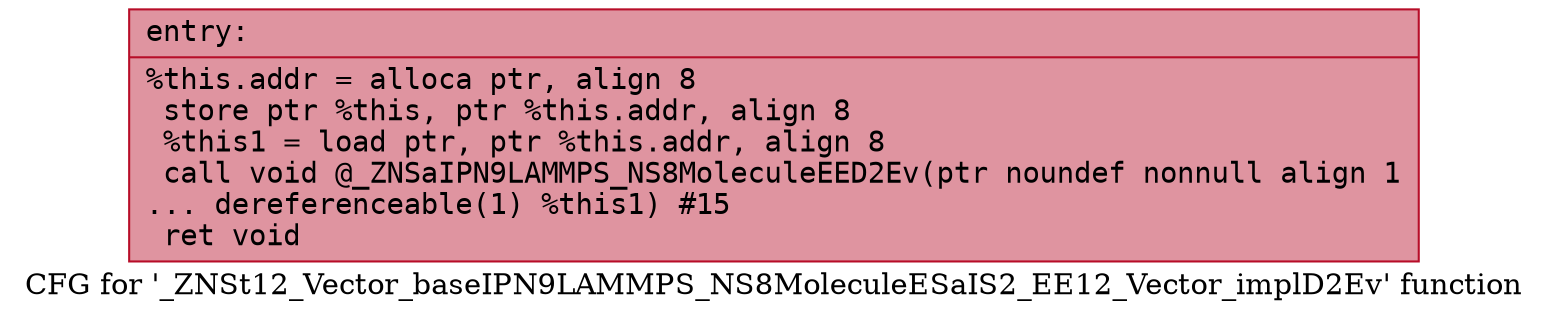 digraph "CFG for '_ZNSt12_Vector_baseIPN9LAMMPS_NS8MoleculeESaIS2_EE12_Vector_implD2Ev' function" {
	label="CFG for '_ZNSt12_Vector_baseIPN9LAMMPS_NS8MoleculeESaIS2_EE12_Vector_implD2Ev' function";

	Node0x55aea9334360 [shape=record,color="#b70d28ff", style=filled, fillcolor="#b70d2870" fontname="Courier",label="{entry:\l|  %this.addr = alloca ptr, align 8\l  store ptr %this, ptr %this.addr, align 8\l  %this1 = load ptr, ptr %this.addr, align 8\l  call void @_ZNSaIPN9LAMMPS_NS8MoleculeEED2Ev(ptr noundef nonnull align 1\l... dereferenceable(1) %this1) #15\l  ret void\l}"];
}
